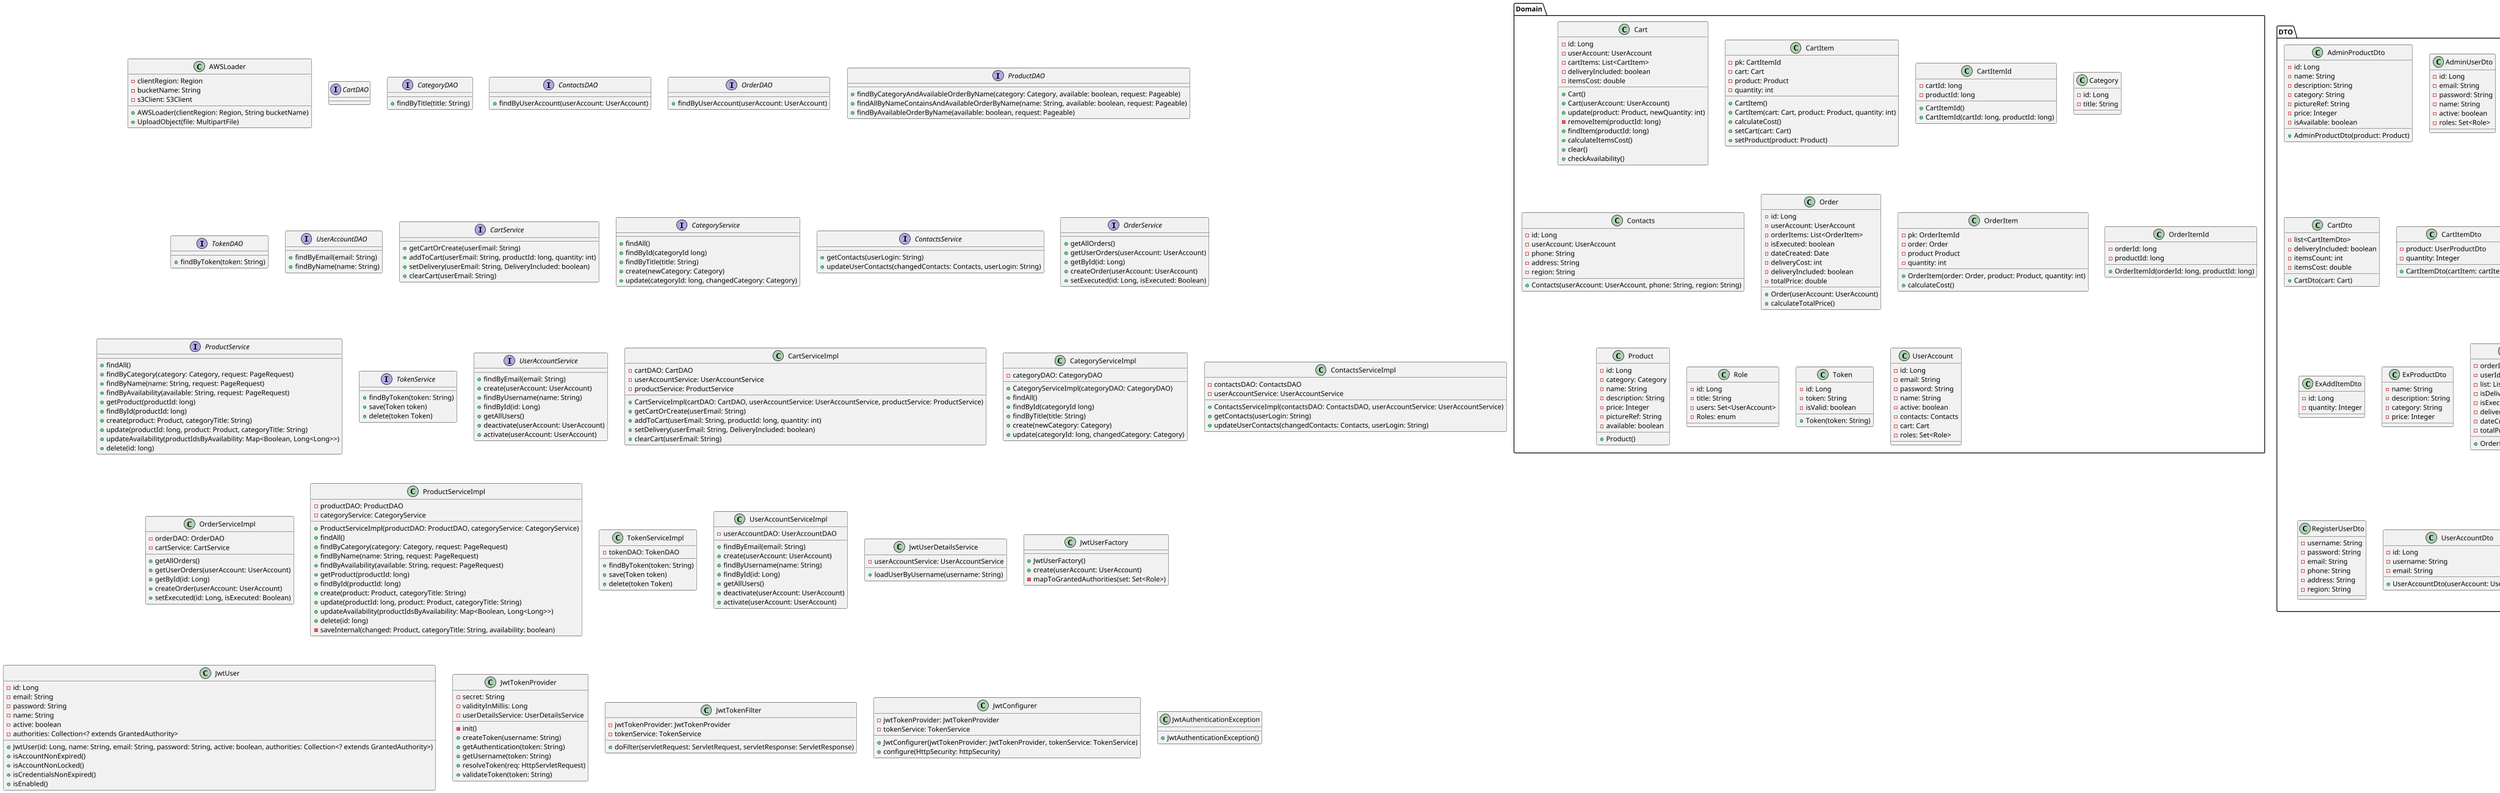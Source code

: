 @startuml ClassDiagram

scale 3000 width
scale 1300 height

class AWSLoader {
    -clientRegion: Region
    -bucketName: String
    -s3Client: S3Client
    +{method}AWSLoader(clientRegion: Region, String bucketName)
    +{method}UploadObject(file: MultipartFile)
}

interface CartDAO{

}

interface CategoryDAO{
  +{method}findByTitle(title: String)
}

interface ContactsDAO{
  +{method}findByUserAccount(userAccount: UserAccount)
}

interface OrderDAO{
  +{method}findByUserAccount(userAccount: UserAccount)
}

interface ProductDAO{
  +{method}findByCategoryAndAvailableOrderByName(category: Category, available: boolean, request: Pageable)
  +{method}findAllByNameContainsAndAvailableOrderByName(name: String, available: boolean, request: Pageable)
  +{method}findByAvailableOrderByName(available: boolean, request: Pageable)
}

interface TokenDAO{
  +{method}findByToken(token: String)
}

interface UserAccountDAO{
  +{method}findByEmail(email: String)
  +{method}findByName(name: String)
}

Package "Domain"{
    class Cart{
        -id: Long
        -userAccount: UserAccount
        -cartItems: List<CartItem>
        -deliveryIncluded: boolean
        -itemsCost: double
        +{method}Cart()
        +{method}Cart(userAccount: UserAccount)
        +{method}update(product: Product, newQuantity: int)
        -{method}removeItem(productId: long)
        +{method}findItem(productId: long)
        +{method}calculateItemsCost()
        +{method}clear()
        +{method}checkAvailability()
    }

    class CartItem{
        -pk: CartItemId
        -cart: Cart
        -product: Product
        -quantity: int
        +{method}CartItem()
        +{method}CartItem(cart: Cart, product: Product, quantity: int)
        +{method}calculateCost()
        +{method}setCart(cart: Cart)
        +{method}setProduct(product: Product)
    }

    class CartItemId{
        -cartId: long
        -productId: long
        +{method}CartItemId()
        +{method}CartItemId(cartId: long, productId: long)
    }

    class Category{
        -id: Long
        -title: String
    }

    class Contacts{
        -id: Long
        -userAccount: UserAccount
        -phone: String
        -address: String
        -region: String
        +{method}Contacts(userAccount: UserAccount, phone: String, region: String)
    }

    class Order{
        -id: Long
        -userAccount: UserAccount
        -orderItems: List<OrderItem>
        -isExecuted: boolean
        -dateCreated: Date
        -deliveryCost: int
        -deliveryIncluded: boolean
        -totalPrice: double
        +{method}Order(userAccount: UserAccount)
        +{method}calculateTotalPrice()
    }

    class OrderItem{
        -pk: OrderItemId
        -order: Order
        -product Product
        -quantity: int
        +{method}OrderItem(order: Order, product: Product, quantity: int)
        +{method}calculateCost()
    }

    class OrderItemId{
        -orderId: long
        -productId: long
        +{method}OrderItemId(orderId: long, productId: long)
    }

    class Product{
        -id: Long
        -category: Category
        -name: String
        -description: String
        -price: Integer
        -pictureRef: String
        -available: boolean
        +{method}Product()
    }

    class Role{
        -id: Long
        -title: String
        -users: Set<UserAccount>
        -Roles: enum
    }

    class Token{
        -id: Long
        -token: String
        -isValid: boolean
        +{method}Token(token: String)
    }

    class UserAccount{
        -id: Long
        -email: String
        -password: String
        -name: String
        -active: boolean
        -contacts: Contacts
        -cart: Cart
        -roles: Set<Role>
    }
}

Package "DTO"{
    class AdminProductDto{
        -id: Long
        -name: String
        -description: String
        -category: String
        -pictureRef: String
        -price: Integer
        -isAvailable: boolean
        +{method}AdminProductDto(product: Product)
    }

    class AdminUserDto{
        -id: Long
        -email: String
        -password: String
        -name: String
        -active: boolean
        -roles: Set<Role>
    }

    class AuthenticationRequestDto{
        -username: String
        -password: String
    }

    class BooleanDto{
        -boolValue: boolean
    }

    class CartDto{
        -list<CartItemDto>
        -deliveryIncluded: boolean
        -itemsCount: int
        -itemsCost: double
        +{method}CartDto(cart: Cart)
    }

    class CartItemDto{
        -product: UserProductDto
        -quantity: Integer
        +{method}CartItemDto(cartItem: cartItem)
    }

    class CategoryDto{
        -id: Long
        -title: String
        +{method}CategoryDto(category: Category)
    }

    class ContactsDto{
        -phone: String
        -address: String
        -region: String
        +{method}ContactsDto(contacts: Contacts)
    }

    class ExAddItemDto{
        -id: Long
        -quantity: Integer
    }

    class ExProductDto{
        -name: String
        -description: String
        -category: String
        -price: Integer
    }

    class OrderDto{
        -orderId: Long
        -userId: Long
        -list: List<OrderItemDto>
        -isDeliveryIncluded: boolean
        -isExecuted: boolean
        -deliveryCost: double
        -dateCreated: Date
        -totalPrice: double
        +{method}OrderDto(order: Order)
    }

    class OrderItemDto{
        -product: UserProductDto
        -quantity: Integer
        +{method}OrderItemDto(orderItem OrderItem)
    }

    class RegisterUserDto{
        -username: String
        -password: String
        -email: String
        -phone: String
        -address: String
        -region: String
    }

    class UserAccountDto{
        -id: Long
        -username: String
        -email: String
        +{method}UserAccountDto(userAccount: UserAccount)
    }

    class UserProductDto{
        -id: Long
        -name: String
        -description: String
        -category: String
        -pictureRef:String
        -price: Integer
        +{method}UserProductDto(product: Product)
    }
}

Package "Configs"{
    class SecurityConfig{
        -jwtTokenProvider: JwtTokenProvider
        -tokenService: TokenService
        -ADMIN_ENDPOINT: String
        -USER_ENDPOINT: String
        -AUTH_ENDPOINT: String
        -MAIN_ENDPOINT: String
        +{method}SecurityConfig(jwtTokenProvider: JwtTokenProvider, tokenService: TokenService)
        +{method}configure(http: HttpSecurity)
    }
    class MvcConfig{
        +{method}addCorsMappings(registry: CorsRegistry)
    }
}

interface CartService{
    +{method}getCartOrCreate(userEmail: String)
    +{method}addToCart(userEmail: String, productId: long, quantity: int)
    +{method}setDelivery(userEmail: String, DeliveryIncluded: boolean)
    +{method}clearCart(userEmail: String)
}

interface CategoryService{
    +{method}findAll()
    +{method}findById(categoryId long)
    +{method}findByTitle(title: String)
    +{method}create(newCategory: Category)
    +{method}update(categoryId: long, changedCategory: Category)
}

interface ContactsService{
    +{method}getContacts(userLogin: String)
    +{method}updateUserContacts(changedContacts: Contacts, userLogin: String)
}

interface OrderService{
    +{method}getAllOrders()
    +{method}getUserOrders(userAccount: UserAccount)
    +{method}getById(id: Long)
    +{method}createOrder(userAccount: UserAccount)
    +{method}setExecuted(id: Long, isExecuted: Boolean)
}

interface ProductService{
    +{method}findAll()
    +{method}findByCategory(category: Category, request: PageRequest)
    +{method}findByName(name: String, request: PageRequest)
    +{method}findByAvailability(available: String, request: PageRequest)
    +{method}getProduct(productId: long)
    +{method}findById(productId: long)
    +{method}create(product: Product, categoryTitle: String)
    +{method}update(productId: long, product: Product, categoryTitle: String)
    +{method}updateAvailability(productIdsByAvailability: Map<Boolean, Long<Long>>)
    +{method}delete(id: long)
}

interface TokenService{
    +{method}findByToken(token: String)
    +{method}save(Token token)
    +{method}delete(token Token)
}

interface UserAccountService{
    +{method}findByEmail(email: String)
    +{method}create(userAccount: UserAccount)
    +{method}findByUsername(name: String)
    +{method}findById(id: Long)
    +{method}getAllUsers()
    +{method}deactivate(userAccount: UserAccount)
    +{method}activate(userAccount: UserAccount)
}

class CartServiceImpl{
    -cartDAO: CartDAO
    -userAccountService: UserAccountService
    -productService: ProductService
    +{method}CartServiceImpl(cartDAO: CartDAO, userAccountService: UserAccountService, productService: ProductService)
    +{method}getCartOrCreate(userEmail: String)
    +{method}addToCart(userEmail: String, productId: long, quantity: int)
    +{method}setDelivery(userEmail: String, DeliveryIncluded: boolean)
    +{method}clearCart(userEmail: String)
}

class CategoryServiceImpl{
    -categoryDAO: CategoryDAO
    +{method}CategoryServiceImpl(categoryDAO: CategoryDAO)
    +{method}findAll()
    +{method}findById(categoryId long)
    +{method}findByTitle(title: String)
    +{method}create(newCategory: Category)
    +{method}update(categoryId: long, changedCategory: Category)
}

class ContactsServiceImpl{
    -contactsDAO: ContactsDAO
    -userAccountService: UserAccountService
    +{method}ContactsServiceImpl(contactsDAO: ContactsDAO, userAccountService: UserAccountService)
    +{method}getContacts(userLogin: String)
    +{method}updateUserContacts(changedContacts: Contacts, userLogin: String)
}

class OrderServiceImpl{
    -orderDAO: OrderDAO
    -cartService: CartService
    +{method}getAllOrders()
    +{method}getUserOrders(userAccount: UserAccount)
    +{method}getById(id: Long)
    +{method}createOrder(userAccount: UserAccount)
    +{method}setExecuted(id: Long, isExecuted: Boolean)
}

class ProductServiceImpl{
    -productDAO: ProductDAO
    -categoryService: CategoryService
    +{method}ProductServiceImpl(productDAO: ProductDAO, categoryService: CategoryService)
    +{method}findAll()
    +{method}findByCategory(category: Category, request: PageRequest)
    +{method}findByName(name: String, request: PageRequest)
    +{method}findByAvailability(available: String, request: PageRequest)
    +{method}getProduct(productId: long)
    +{method}findById(productId: long)
    +{method}create(product: Product, categoryTitle: String)
    +{method}update(productId: long, product: Product, categoryTitle: String)
    +{method}updateAvailability(productIdsByAvailability: Map<Boolean, Long<Long>>)
    +{method}delete(id: long)
    -{method}saveInternal(changed: Product, categoryTitle: String, availability: boolean)
}

class TokenServiceImpl{
    -tokenDAO: TokenDAO
    +{method}findByToken(token: String)
    +{method}save(Token token)
    +{method}delete(token Token)
}

class UserAccountServiceImpl{
    -userAccountDAO: UserAccountDAO
    +{method}findByEmail(email: String)
    +{method}create(userAccount: UserAccount)
    +{method}findByUsername(name: String)
    +{method}findById(id: Long)
    +{method}getAllUsers()
    +{method}deactivate(userAccount: UserAccount)
    +{method}activate(userAccount: UserAccount)

}

class JwtUserDetailsService{
    -userAccountService: UserAccountService
    +{method}loadUserByUsername(username: String)
}

class JwtUserFactory{
    +{method}JwtUserFactory()
    +{method}create(userAccount: UserAccount)
    -{method}mapToGrantedAuthorities(set: Set<Role>)
}

class JwtUser{
    -id: Long
    -email: String
    -password: String
    -name: String
    -active: boolean
    -authorities: Collection<? extends GrantedAuthority>
    +{method}JwtUser(id: Long, name: String, email: String, password: String, active: boolean, authorities: Collection<? extends GrantedAuthority>)
    +{method}isAccountNonExpired()
    +{method}isAccountNonLocked()
    +{method}isCredentialsNonExpired()
    +{method}isEnabled()
}

class JwtTokenProvider{
    -secret: String
    -validityInMillis: Long
    -userDetailsService: UserDetailsService
    -{method}init()
    +{method}createToken(username: String)
    +{method}getAuthentication(token: String)
    +{method}getUsername(token: String)
    +{method}resolveToken(req: HttpServletRequest)
    +{method}validateToken(token: String)
}

class JwtTokenFilter{
    -jwtTokenProvider: JwtTokenProvider
    -tokenService: TokenService
    +{method}doFilter(servletRequest: ServletRequest, servletResponse: ServletResponse)
}

class JwtConfigurer{
    -jwtTokenProvider: JwtTokenProvider
    -tokenService: TokenService
    +{method}JwtConfigurer(jwtTokenProvider: JwtTokenProvider, tokenService: TokenService)
    +{method}configure(HttpSecurity: httpSecurity)
}

class JwtAuthenticationException{
    +{method}JwtAuthenticationException()
}


@enduml